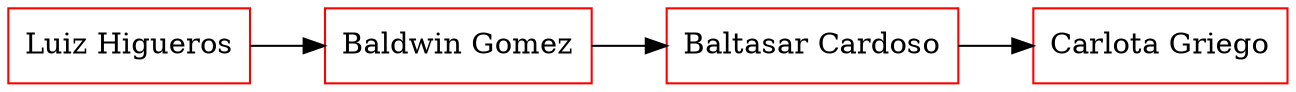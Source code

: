 digraph G { 
node[shape=box, color=red];
nodo1670675563[label="Luiz Higueros"]
nodo723074861[label="Baldwin Gomez"]
nodo225534817[label="Baltasar Cardoso"]
nodo1878246837[label="Carlota Griego"]
nodo1670675563 -> nodo723074861;
nodo723074861 -> nodo225534817;
nodo225534817 -> nodo1878246837;
rankdir=LR;
} 
